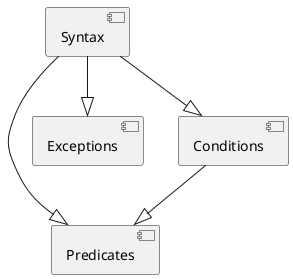 @startuml
[Syntax] --|> [Predicates]
[Syntax] --|> [Exceptions]
[Syntax] --|> [Conditions]
[Conditions] --|> [Predicates]
@enduml
